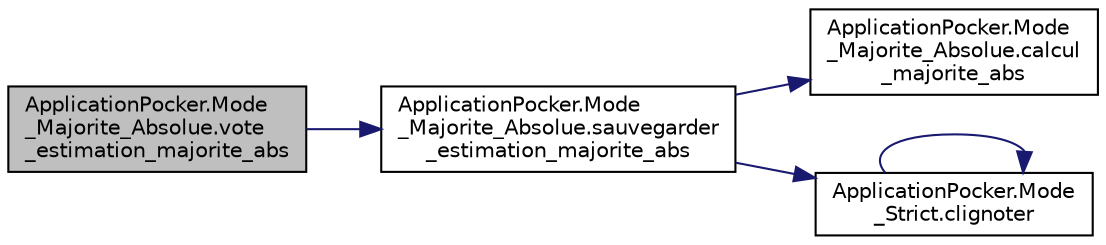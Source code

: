 digraph "ApplicationPocker.Mode_Majorite_Absolue.vote_estimation_majorite_abs"
{
  edge [fontname="Helvetica",fontsize="10",labelfontname="Helvetica",labelfontsize="10"];
  node [fontname="Helvetica",fontsize="10",shape=record];
  rankdir="LR";
  Node33 [label="ApplicationPocker.Mode\l_Majorite_Absolue.vote\l_estimation_majorite_abs",height=0.2,width=0.4,color="black", fillcolor="grey75", style="filled", fontcolor="black"];
  Node33 -> Node34 [color="midnightblue",fontsize="10",style="solid",fontname="Helvetica"];
  Node34 [label="ApplicationPocker.Mode\l_Majorite_Absolue.sauvegarder\l_estimation_majorite_abs",height=0.2,width=0.4,color="black", fillcolor="white", style="filled",URL="$class_application_pocker_1_1_mode___majorite___absolue.html#a6c809fe97c29a5cdcd307b5b68043477"];
  Node34 -> Node35 [color="midnightblue",fontsize="10",style="solid",fontname="Helvetica"];
  Node35 [label="ApplicationPocker.Mode\l_Majorite_Absolue.calcul\l_majorite_abs",height=0.2,width=0.4,color="black", fillcolor="white", style="filled",URL="$class_application_pocker_1_1_mode___majorite___absolue.html#a26a1bf72c0c23809694975da5a11a699"];
  Node34 -> Node36 [color="midnightblue",fontsize="10",style="solid",fontname="Helvetica"];
  Node36 [label="ApplicationPocker.Mode\l_Strict.clignoter",height=0.2,width=0.4,color="black", fillcolor="white", style="filled",URL="$class_application_pocker_1_1_mode___strict.html#a843a41abde8f3149546359546840d74a"];
  Node36 -> Node36 [color="midnightblue",fontsize="10",style="solid",fontname="Helvetica"];
}
